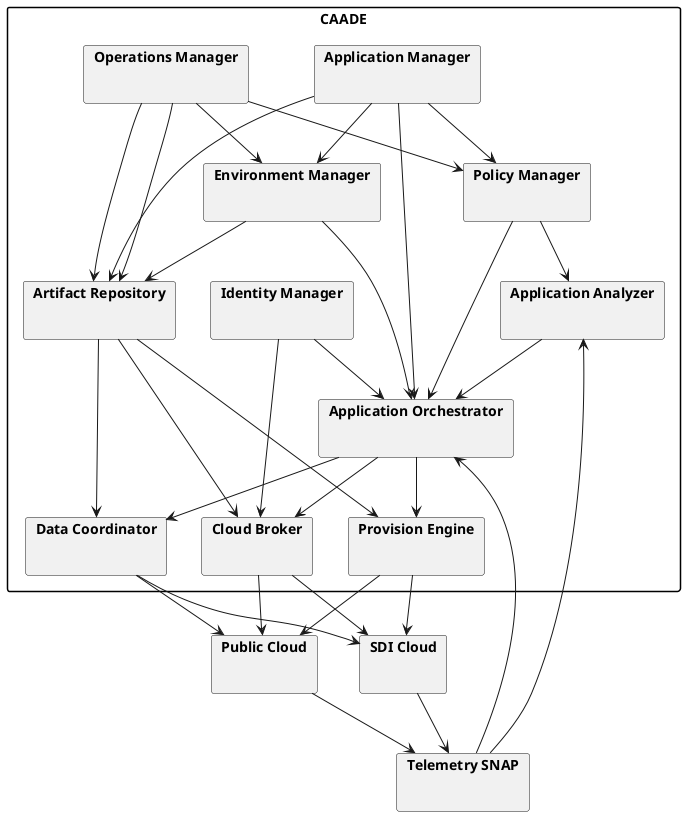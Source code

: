 @startuml

skinparam packageStyle rect

package CAADE {
  package "Application Manager" {}
  package "Operations Manager" {}
  package "Application Orchestrator" {}
  package "Application Analyzer" {}
  package "Cloud Broker" {}
  package "Policy Manager" {}
  package "Artifact Repository" {}
  package "Cloud Broker" {}
  package "Data Coordinator" {}
  package "Environment Manager" {}
  package "Identity Manager" {}
  package "Policy Manager" {}
  package "Provision Engine" {}
}

package "SDI Cloud" {
}
package "Public Cloud" {
}

package "Telemetry SNAP" {}

"Cloud Broker" --> "SDI Cloud"
"Cloud Broker" --> "Public Cloud"
"Provision Engine" --> "SDI Cloud"
"Provision Engine" --> "Public Cloud"
"Data Coordinator" --> "SDI Cloud"
"Data Coordinator" --> "Public Cloud"

"SDI Cloud" --> "Telemetry SNAP"
"Public Cloud" --> "Telemetry SNAP"
"Telemetry SNAP" --> "Application Analyzer"
"Telemetry SNAP" --> "Application Orchestrator"
"Application Manager" --> "Policy Manager"
"Application Manager" --> "Application Orchestrator"
"Application Manager" --> "Artifact Repository"
"Application Manager" --> "Environment Manager"
"Operations Manager" --> "Policy Manager"
"Operations Manager" --> "Environment Manager"
"Operations Manager" --> "Artifact Repository"
"Operations Manager" --> "Artifact Repository"
"Policy Manager" --> "Application Orchestrator"
"Environment Manager" --> "Application Orchestrator"
"Environment Manager" --> "Artifact Repository"
"Application Analyzer" --> "Application Orchestrator"
"Policy Manager" --> "Application Analyzer"
"Application Orchestrator" --> "Cloud Broker"
"Application Orchestrator" --> "Provision Engine"
"Application Orchestrator" --> "Data Coordinator"
"Identity Manager" --> "Application Orchestrator"
"Identity Manager" --> "Cloud Broker"
"Artifact Repository" --> "Cloud Broker"
"Artifact Repository" --> "Provision Engine"
"Artifact Repository" --> "Data Coordinator"


@enduml
